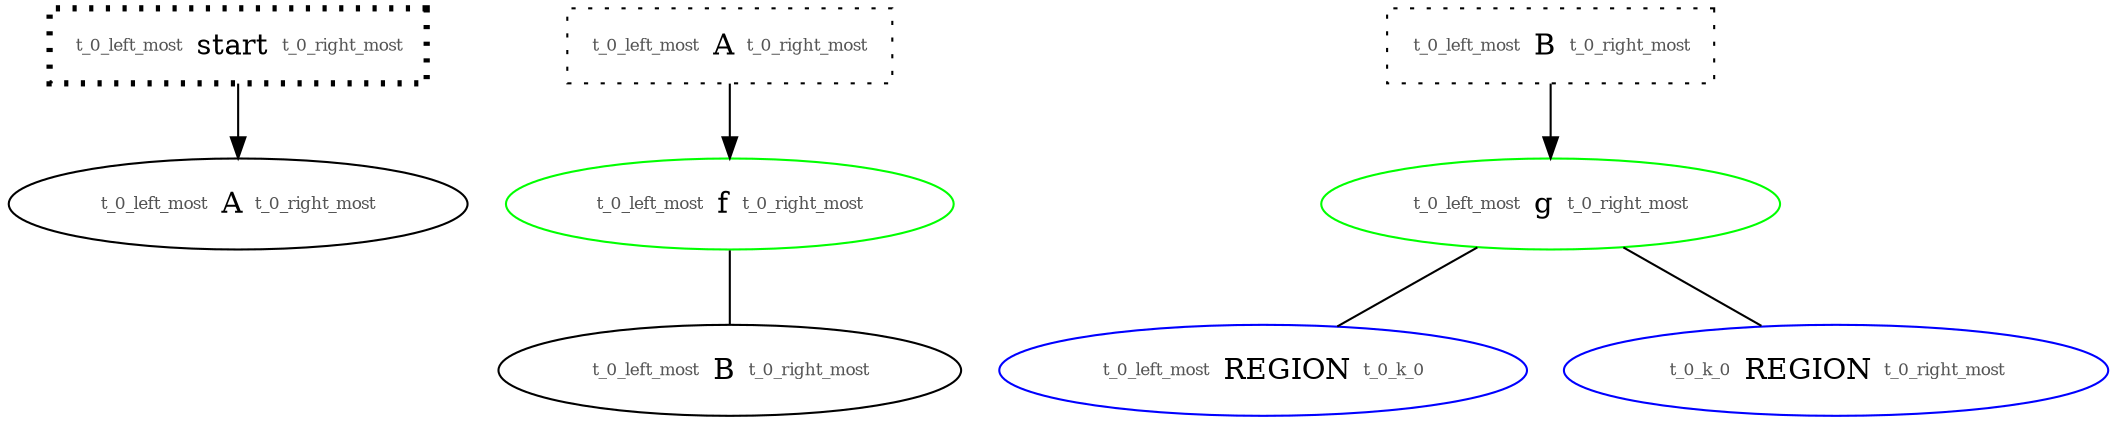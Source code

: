 digraph Grammar {
node_1 [ label=<<table border='0'><tr><td><font point-size='8' color='#555555'>t_0_left_most</font></td><td>start</td><td><font point-size='8' color='#555555'>t_0_right_most</font></td></tr></table>>, color="black", shape="box", penwidth=3, style="dotted" ];
node_2 [ label=<<table border='0'><tr><td><font point-size='8' color='#555555'>t_0_left_most</font></td><td>A</td><td><font point-size='8' color='#555555'>t_0_right_most</font></td></tr></table>>, color="black" ];
node_1 -> node_2;
node_3 [ label=<<table border='0'><tr><td><font point-size='8' color='#555555'>t_0_left_most</font></td><td>A</td><td><font point-size='8' color='#555555'>t_0_right_most</font></td></tr></table>>, color="black", shape="box", style="dotted" ];
node_4 [ label=<<table border='0'><tr><td><font point-size='8' color='#555555'>t_0_left_most</font></td><td>f</td><td><font point-size='8' color='#555555'>t_0_right_most</font></td></tr></table>>, color="green" ];
node_5 [ label=<<table border='0'><tr><td><font point-size='8' color='#555555'>t_0_left_most</font></td><td>B</td><td><font point-size='8' color='#555555'>t_0_right_most</font></td></tr></table>>, color="black" ];
node_4 -> node_5 [ arrowhead=none ];
node_3 -> node_4;
node_6 [ label=<<table border='0'><tr><td><font point-size='8' color='#555555'>t_0_left_most</font></td><td>B</td><td><font point-size='8' color='#555555'>t_0_right_most</font></td></tr></table>>, color="black", shape="box", style="dotted" ];
node_7 [ label=<<table border='0'><tr><td><font point-size='8' color='#555555'>t_0_left_most</font></td><td>g</td><td><font point-size='8' color='#555555'>t_0_right_most</font></td></tr></table>>, color="green" ];
node_8 [ label=<<table border='0'><tr><td><font point-size='8' color='#555555'>t_0_left_most</font></td><td>REGION</td><td><font point-size='8' color='#555555'>t_0_k_0</font></td></tr></table>>, color="blue" ];
node_7 -> node_8 [ arrowhead=none ];
node_9 [ label=<<table border='0'><tr><td><font point-size='8' color='#555555'>t_0_k_0</font></td><td>REGION</td><td><font point-size='8' color='#555555'>t_0_right_most</font></td></tr></table>>, color="blue" ];
node_7 -> node_9 [ arrowhead=none ];
node_6 -> node_7;
}
